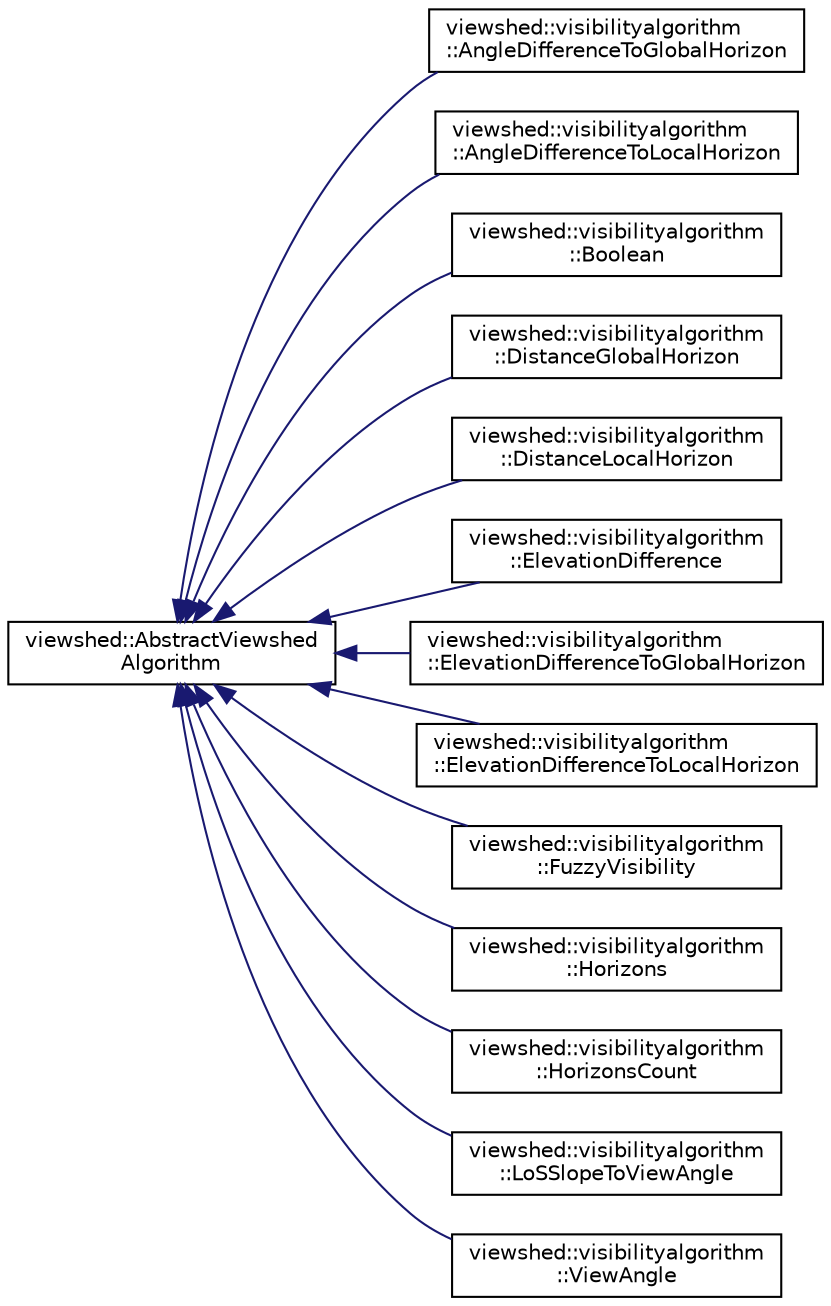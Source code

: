 digraph "Graphical Class Hierarchy"
{
 // LATEX_PDF_SIZE
  edge [fontname="Helvetica",fontsize="10",labelfontname="Helvetica",labelfontsize="10"];
  node [fontname="Helvetica",fontsize="10",shape=record];
  rankdir="LR";
  Node0 [label="viewshed::AbstractViewshed\lAlgorithm",height=0.2,width=0.4,color="black", fillcolor="white", style="filled",URL="$classviewshed_1_1AbstractViewshedAlgorithm.html",tooltip="Base class for all Viewshed Algorithms."];
  Node0 -> Node1 [dir="back",color="midnightblue",fontsize="10",style="solid",fontname="Helvetica"];
  Node1 [label="viewshed::visibilityalgorithm\l::AngleDifferenceToGlobalHorizon",height=0.2,width=0.4,color="black", fillcolor="white", style="filled",URL="$classviewshed_1_1visibilityalgorithm_1_1AngleDifferenceToGlobalHorizon.html",tooltip=" "];
  Node0 -> Node2 [dir="back",color="midnightblue",fontsize="10",style="solid",fontname="Helvetica"];
  Node2 [label="viewshed::visibilityalgorithm\l::AngleDifferenceToLocalHorizon",height=0.2,width=0.4,color="black", fillcolor="white", style="filled",URL="$classviewshed_1_1visibilityalgorithm_1_1AngleDifferenceToLocalHorizon.html",tooltip=" "];
  Node0 -> Node3 [dir="back",color="midnightblue",fontsize="10",style="solid",fontname="Helvetica"];
  Node3 [label="viewshed::visibilityalgorithm\l::Boolean",height=0.2,width=0.4,color="black", fillcolor="white", style="filled",URL="$classviewshed_1_1visibilityalgorithm_1_1Boolean.html",tooltip=" "];
  Node0 -> Node4 [dir="back",color="midnightblue",fontsize="10",style="solid",fontname="Helvetica"];
  Node4 [label="viewshed::visibilityalgorithm\l::DistanceGlobalHorizon",height=0.2,width=0.4,color="black", fillcolor="white", style="filled",URL="$classviewshed_1_1visibilityalgorithm_1_1DistanceGlobalHorizon.html",tooltip=" "];
  Node0 -> Node5 [dir="back",color="midnightblue",fontsize="10",style="solid",fontname="Helvetica"];
  Node5 [label="viewshed::visibilityalgorithm\l::DistanceLocalHorizon",height=0.2,width=0.4,color="black", fillcolor="white", style="filled",URL="$classviewshed_1_1visibilityalgorithm_1_1DistanceLocalHorizon.html",tooltip=" "];
  Node0 -> Node6 [dir="back",color="midnightblue",fontsize="10",style="solid",fontname="Helvetica"];
  Node6 [label="viewshed::visibilityalgorithm\l::ElevationDifference",height=0.2,width=0.4,color="black", fillcolor="white", style="filled",URL="$classviewshed_1_1visibilityalgorithm_1_1ElevationDifference.html",tooltip=" "];
  Node0 -> Node7 [dir="back",color="midnightblue",fontsize="10",style="solid",fontname="Helvetica"];
  Node7 [label="viewshed::visibilityalgorithm\l::ElevationDifferenceToGlobalHorizon",height=0.2,width=0.4,color="black", fillcolor="white", style="filled",URL="$classviewshed_1_1visibilityalgorithm_1_1ElevationDifferenceToGlobalHorizon.html",tooltip=" "];
  Node0 -> Node8 [dir="back",color="midnightblue",fontsize="10",style="solid",fontname="Helvetica"];
  Node8 [label="viewshed::visibilityalgorithm\l::ElevationDifferenceToLocalHorizon",height=0.2,width=0.4,color="black", fillcolor="white", style="filled",URL="$classviewshed_1_1visibilityalgorithm_1_1ElevationDifferenceToLocalHorizon.html",tooltip=" "];
  Node0 -> Node9 [dir="back",color="midnightblue",fontsize="10",style="solid",fontname="Helvetica"];
  Node9 [label="viewshed::visibilityalgorithm\l::FuzzyVisibility",height=0.2,width=0.4,color="black", fillcolor="white", style="filled",URL="$classviewshed_1_1visibilityalgorithm_1_1FuzzyVisibility.html",tooltip=" "];
  Node0 -> Node10 [dir="back",color="midnightblue",fontsize="10",style="solid",fontname="Helvetica"];
  Node10 [label="viewshed::visibilityalgorithm\l::Horizons",height=0.2,width=0.4,color="black", fillcolor="white", style="filled",URL="$classviewshed_1_1visibilityalgorithm_1_1Horizons.html",tooltip=" "];
  Node0 -> Node11 [dir="back",color="midnightblue",fontsize="10",style="solid",fontname="Helvetica"];
  Node11 [label="viewshed::visibilityalgorithm\l::HorizonsCount",height=0.2,width=0.4,color="black", fillcolor="white", style="filled",URL="$classviewshed_1_1visibilityalgorithm_1_1HorizonsCount.html",tooltip=" "];
  Node0 -> Node12 [dir="back",color="midnightblue",fontsize="10",style="solid",fontname="Helvetica"];
  Node12 [label="viewshed::visibilityalgorithm\l::LoSSlopeToViewAngle",height=0.2,width=0.4,color="black", fillcolor="white", style="filled",URL="$classviewshed_1_1visibilityalgorithm_1_1LoSSlopeToViewAngle.html",tooltip=" "];
  Node0 -> Node13 [dir="back",color="midnightblue",fontsize="10",style="solid",fontname="Helvetica"];
  Node13 [label="viewshed::visibilityalgorithm\l::ViewAngle",height=0.2,width=0.4,color="black", fillcolor="white", style="filled",URL="$classviewshed_1_1visibilityalgorithm_1_1ViewAngle.html",tooltip=" "];
}
